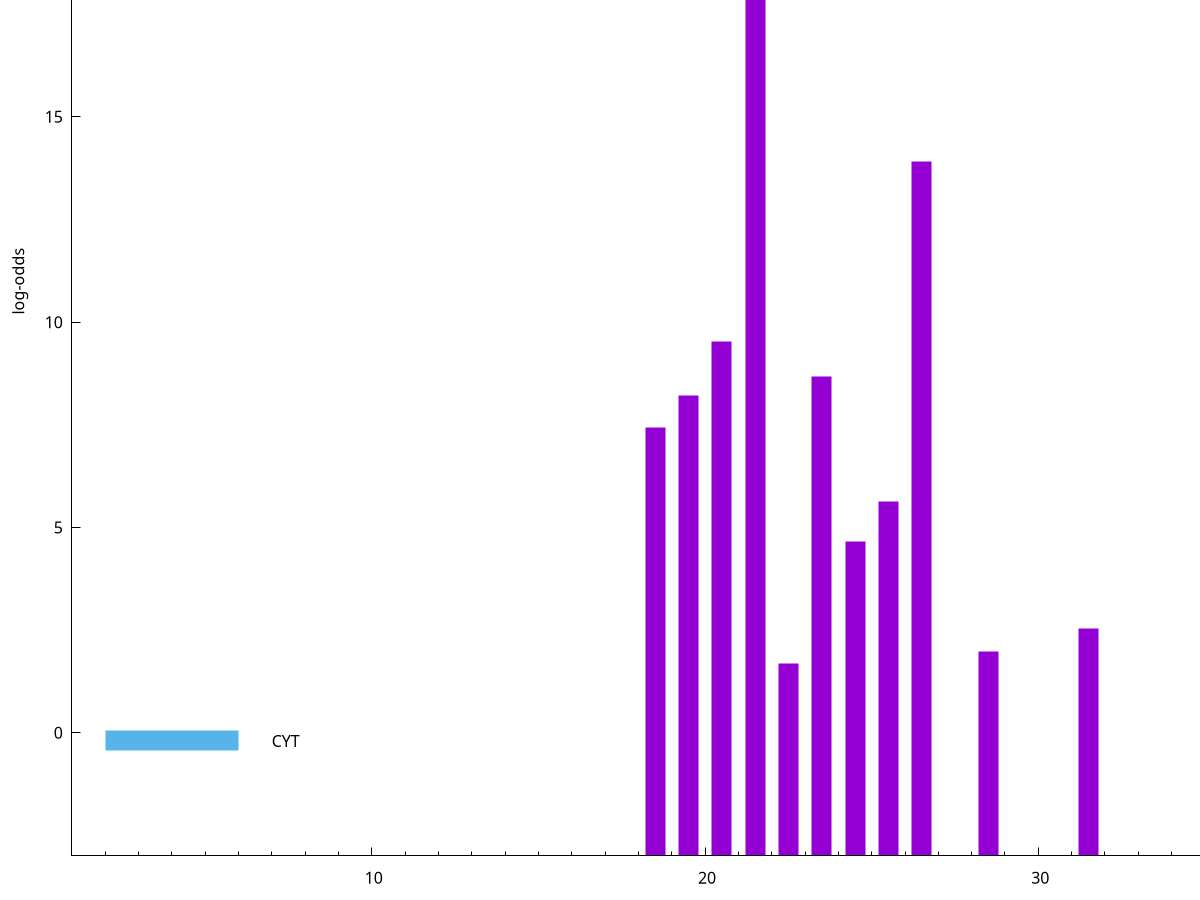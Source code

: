 set title "LipoP predictions for SRR3996258.gff"
set size 2., 1.4
set xrange [1:70] 
set mxtics 10
set yrange [-3:25]
set y2range [0:28]
set ylabel "log-odds"
set term postscript eps color solid "Helvetica" 30
set output "SRR3996258.gff6.eps"
set arrow from 2,20.2394 to 6,20.2394 nohead lt 1 lw 20
set label "SpI" at 7,20.2394
set arrow from 2,-0.200913 to 6,-0.200913 nohead lt 3 lw 20
set label "CYT" at 7,-0.200913
set arrow from 2,20.2394 to 6,20.2394 nohead lt 1 lw 20
set label "SpI" at 7,20.2394
# NOTE: The scores below are the log-odds scores with the threshold
# NOTE: subtracted (a hack to make gnuplot make the histogram all
# NOTE: look nice).
plot "-" axes x1y2 title "" with impulses lt 1 lw 20
21.500000 23.219400
26.500000 16.911600
20.500000 12.535490
23.500000 11.665250
19.500000 11.220930
18.500000 10.422510
25.500000 8.636290
24.500000 7.649020
31.500000 5.539440
28.500000 4.977660
22.500000 4.688960
e
exit
